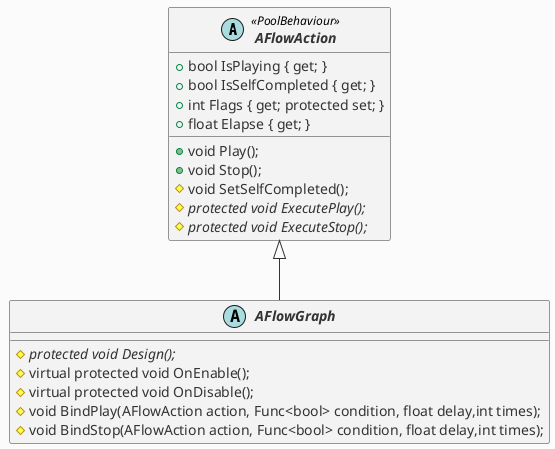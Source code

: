 @startuml
 
skinparam backgroundcolor #FBFBFB
 
skinparam class {
    BackgroundColor #F3F3F3
    BorderColor #333333
    ArrowColor #333333
    FontColor #333333
    AttributeFontColor #333333
    FontSize 14
    FontName Consolas
    FontStyle bold
    AttributeFontSize 14
    AttributeFontName Consolas
}
 
skinparam stereotype {
    CBackgroundColor #D4EDD7
    ABackgroundColor #C7EEF0
    IBackgroundColor #D9D1F9
    EBackgroundColor #F4C9C0
}
  
skinparam note {
    BackgroundColor #FDFDFD
    BorderColor #333333
    FontColor #333333
    FontSize 14
    FontName Consolas
}
 
skinparam shadowing false
scale 1
 
'''''''''''''''''''''''''''''''''''''''''''''''''''''

abstract class AFlowAction <<PoolBehaviour>> {
    +bool IsPlaying { get; }
    +bool IsSelfCompleted { get; }
    +int Flags { get; protected set; }
    +float Elapse { get; }
    +void Play();
    +void Stop();
    #void SetSelfCompleted();
    #{abstract} protected void ExecutePlay();
    #{abstract} protected void ExecuteStop();
}

abstract class AFlowGraph extends AFlowAction {
    #{abstract} protected void Design();
    #virtual protected void OnEnable();
    #virtual protected void OnDisable();
    #void BindPlay(AFlowAction action, Func<bool> condition, float delay,int times);
    #void BindStop(AFlowAction action, Func<bool> condition, float delay,int times);
}
 
@enduml